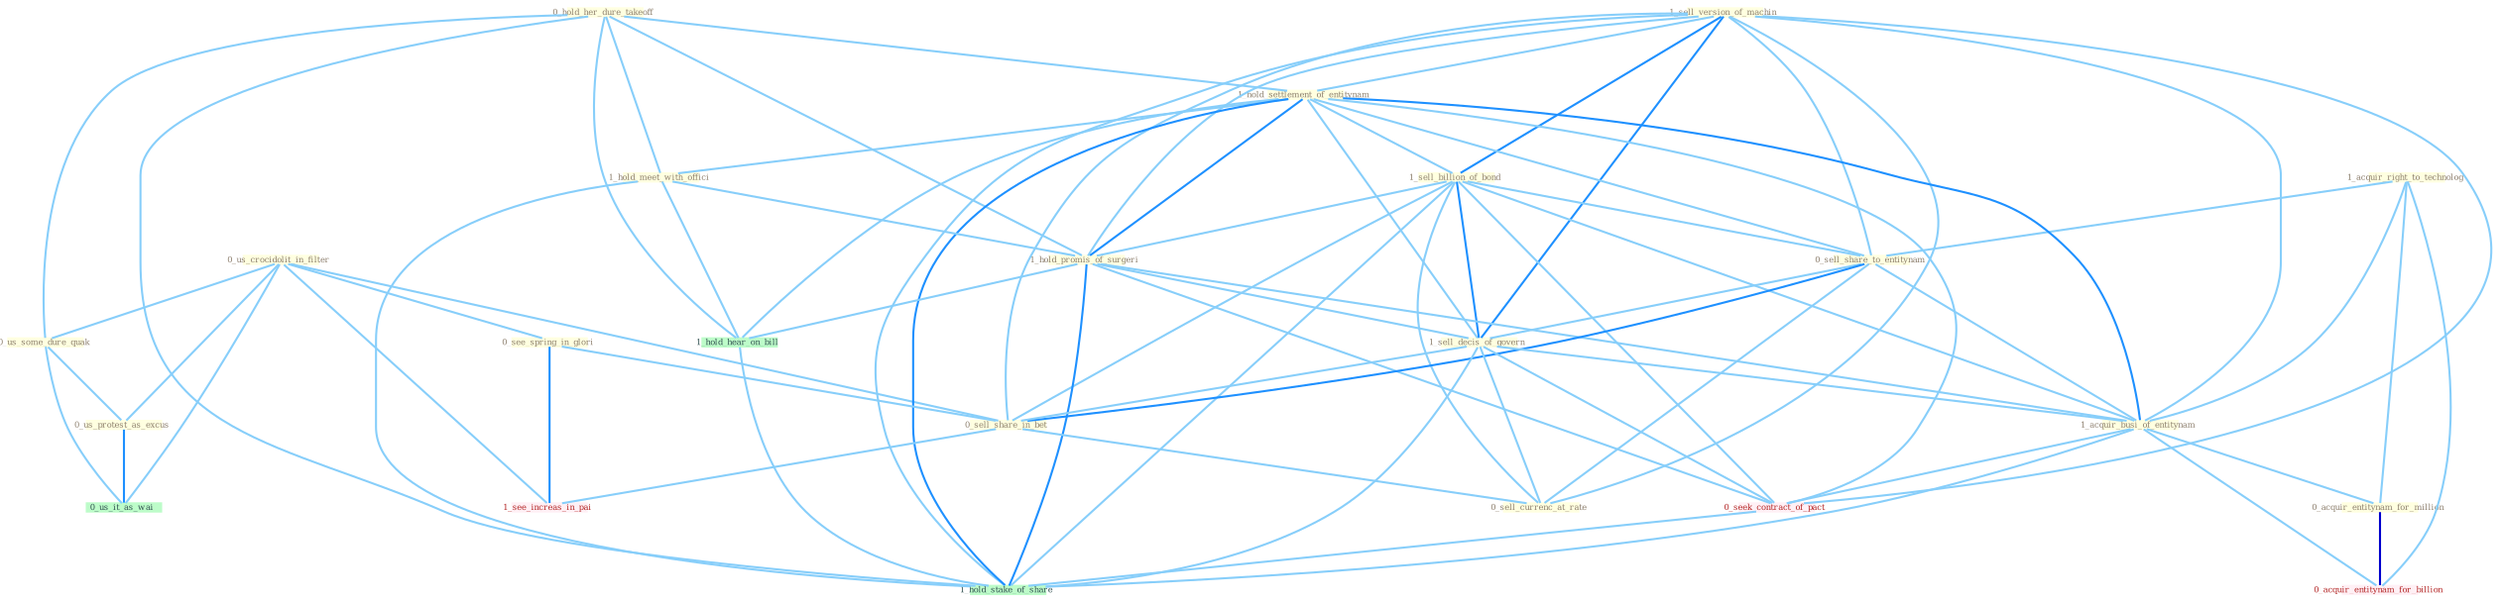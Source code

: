 Graph G{ 
    node
    [shape=polygon,style=filled,width=.5,height=.06,color="#BDFCC9",fixedsize=true,fontsize=4,
    fontcolor="#2f4f4f"];
    {node
    [color="#ffffe0", fontcolor="#8b7d6b"] "0_hold_her_dure_takeoff " "1_acquir_right_to_technolog " "0_us_crocidolit_in_filter " "0_us_some_dure_quak " "1_sell_version_of_machin " "1_hold_settlement_of_entitynam " "1_sell_billion_of_bond " "1_hold_meet_with_offici " "1_hold_promis_of_surgeri " "0_sell_share_to_entitynam " "0_see_spring_in_glori " "1_sell_decis_of_govern " "1_acquir_busi_of_entitynam " "0_us_protest_as_excus " "0_sell_share_in_bet " "0_sell_currenc_at_rate " "0_acquir_entitynam_for_million "}
{node [color="#fff0f5", fontcolor="#b22222"] "0_seek_contract_of_pact " "0_acquir_entitynam_for_billion " "1_see_increas_in_pai "}
edge [color="#B0E2FF"];

	"0_hold_her_dure_takeoff " -- "0_us_some_dure_quak " [w="1", color="#87cefa" ];
	"0_hold_her_dure_takeoff " -- "1_hold_settlement_of_entitynam " [w="1", color="#87cefa" ];
	"0_hold_her_dure_takeoff " -- "1_hold_meet_with_offici " [w="1", color="#87cefa" ];
	"0_hold_her_dure_takeoff " -- "1_hold_promis_of_surgeri " [w="1", color="#87cefa" ];
	"0_hold_her_dure_takeoff " -- "1_hold_hear_on_bill " [w="1", color="#87cefa" ];
	"0_hold_her_dure_takeoff " -- "1_hold_stake_of_share " [w="1", color="#87cefa" ];
	"1_acquir_right_to_technolog " -- "0_sell_share_to_entitynam " [w="1", color="#87cefa" ];
	"1_acquir_right_to_technolog " -- "1_acquir_busi_of_entitynam " [w="1", color="#87cefa" ];
	"1_acquir_right_to_technolog " -- "0_acquir_entitynam_for_million " [w="1", color="#87cefa" ];
	"1_acquir_right_to_technolog " -- "0_acquir_entitynam_for_billion " [w="1", color="#87cefa" ];
	"0_us_crocidolit_in_filter " -- "0_us_some_dure_quak " [w="1", color="#87cefa" ];
	"0_us_crocidolit_in_filter " -- "0_see_spring_in_glori " [w="1", color="#87cefa" ];
	"0_us_crocidolit_in_filter " -- "0_us_protest_as_excus " [w="1", color="#87cefa" ];
	"0_us_crocidolit_in_filter " -- "0_sell_share_in_bet " [w="1", color="#87cefa" ];
	"0_us_crocidolit_in_filter " -- "0_us_it_as_wai " [w="1", color="#87cefa" ];
	"0_us_crocidolit_in_filter " -- "1_see_increas_in_pai " [w="1", color="#87cefa" ];
	"0_us_some_dure_quak " -- "0_us_protest_as_excus " [w="1", color="#87cefa" ];
	"0_us_some_dure_quak " -- "0_us_it_as_wai " [w="1", color="#87cefa" ];
	"1_sell_version_of_machin " -- "1_hold_settlement_of_entitynam " [w="1", color="#87cefa" ];
	"1_sell_version_of_machin " -- "1_sell_billion_of_bond " [w="2", color="#1e90ff" , len=0.8];
	"1_sell_version_of_machin " -- "1_hold_promis_of_surgeri " [w="1", color="#87cefa" ];
	"1_sell_version_of_machin " -- "0_sell_share_to_entitynam " [w="1", color="#87cefa" ];
	"1_sell_version_of_machin " -- "1_sell_decis_of_govern " [w="2", color="#1e90ff" , len=0.8];
	"1_sell_version_of_machin " -- "1_acquir_busi_of_entitynam " [w="1", color="#87cefa" ];
	"1_sell_version_of_machin " -- "0_sell_share_in_bet " [w="1", color="#87cefa" ];
	"1_sell_version_of_machin " -- "0_sell_currenc_at_rate " [w="1", color="#87cefa" ];
	"1_sell_version_of_machin " -- "0_seek_contract_of_pact " [w="1", color="#87cefa" ];
	"1_sell_version_of_machin " -- "1_hold_stake_of_share " [w="1", color="#87cefa" ];
	"1_hold_settlement_of_entitynam " -- "1_sell_billion_of_bond " [w="1", color="#87cefa" ];
	"1_hold_settlement_of_entitynam " -- "1_hold_meet_with_offici " [w="1", color="#87cefa" ];
	"1_hold_settlement_of_entitynam " -- "1_hold_promis_of_surgeri " [w="2", color="#1e90ff" , len=0.8];
	"1_hold_settlement_of_entitynam " -- "0_sell_share_to_entitynam " [w="1", color="#87cefa" ];
	"1_hold_settlement_of_entitynam " -- "1_sell_decis_of_govern " [w="1", color="#87cefa" ];
	"1_hold_settlement_of_entitynam " -- "1_acquir_busi_of_entitynam " [w="2", color="#1e90ff" , len=0.8];
	"1_hold_settlement_of_entitynam " -- "0_seek_contract_of_pact " [w="1", color="#87cefa" ];
	"1_hold_settlement_of_entitynam " -- "1_hold_hear_on_bill " [w="1", color="#87cefa" ];
	"1_hold_settlement_of_entitynam " -- "1_hold_stake_of_share " [w="2", color="#1e90ff" , len=0.8];
	"1_sell_billion_of_bond " -- "1_hold_promis_of_surgeri " [w="1", color="#87cefa" ];
	"1_sell_billion_of_bond " -- "0_sell_share_to_entitynam " [w="1", color="#87cefa" ];
	"1_sell_billion_of_bond " -- "1_sell_decis_of_govern " [w="2", color="#1e90ff" , len=0.8];
	"1_sell_billion_of_bond " -- "1_acquir_busi_of_entitynam " [w="1", color="#87cefa" ];
	"1_sell_billion_of_bond " -- "0_sell_share_in_bet " [w="1", color="#87cefa" ];
	"1_sell_billion_of_bond " -- "0_sell_currenc_at_rate " [w="1", color="#87cefa" ];
	"1_sell_billion_of_bond " -- "0_seek_contract_of_pact " [w="1", color="#87cefa" ];
	"1_sell_billion_of_bond " -- "1_hold_stake_of_share " [w="1", color="#87cefa" ];
	"1_hold_meet_with_offici " -- "1_hold_promis_of_surgeri " [w="1", color="#87cefa" ];
	"1_hold_meet_with_offici " -- "1_hold_hear_on_bill " [w="1", color="#87cefa" ];
	"1_hold_meet_with_offici " -- "1_hold_stake_of_share " [w="1", color="#87cefa" ];
	"1_hold_promis_of_surgeri " -- "1_sell_decis_of_govern " [w="1", color="#87cefa" ];
	"1_hold_promis_of_surgeri " -- "1_acquir_busi_of_entitynam " [w="1", color="#87cefa" ];
	"1_hold_promis_of_surgeri " -- "0_seek_contract_of_pact " [w="1", color="#87cefa" ];
	"1_hold_promis_of_surgeri " -- "1_hold_hear_on_bill " [w="1", color="#87cefa" ];
	"1_hold_promis_of_surgeri " -- "1_hold_stake_of_share " [w="2", color="#1e90ff" , len=0.8];
	"0_sell_share_to_entitynam " -- "1_sell_decis_of_govern " [w="1", color="#87cefa" ];
	"0_sell_share_to_entitynam " -- "1_acquir_busi_of_entitynam " [w="1", color="#87cefa" ];
	"0_sell_share_to_entitynam " -- "0_sell_share_in_bet " [w="2", color="#1e90ff" , len=0.8];
	"0_sell_share_to_entitynam " -- "0_sell_currenc_at_rate " [w="1", color="#87cefa" ];
	"0_see_spring_in_glori " -- "0_sell_share_in_bet " [w="1", color="#87cefa" ];
	"0_see_spring_in_glori " -- "1_see_increas_in_pai " [w="2", color="#1e90ff" , len=0.8];
	"1_sell_decis_of_govern " -- "1_acquir_busi_of_entitynam " [w="1", color="#87cefa" ];
	"1_sell_decis_of_govern " -- "0_sell_share_in_bet " [w="1", color="#87cefa" ];
	"1_sell_decis_of_govern " -- "0_sell_currenc_at_rate " [w="1", color="#87cefa" ];
	"1_sell_decis_of_govern " -- "0_seek_contract_of_pact " [w="1", color="#87cefa" ];
	"1_sell_decis_of_govern " -- "1_hold_stake_of_share " [w="1", color="#87cefa" ];
	"1_acquir_busi_of_entitynam " -- "0_acquir_entitynam_for_million " [w="1", color="#87cefa" ];
	"1_acquir_busi_of_entitynam " -- "0_seek_contract_of_pact " [w="1", color="#87cefa" ];
	"1_acquir_busi_of_entitynam " -- "0_acquir_entitynam_for_billion " [w="1", color="#87cefa" ];
	"1_acquir_busi_of_entitynam " -- "1_hold_stake_of_share " [w="1", color="#87cefa" ];
	"0_us_protest_as_excus " -- "0_us_it_as_wai " [w="2", color="#1e90ff" , len=0.8];
	"0_sell_share_in_bet " -- "0_sell_currenc_at_rate " [w="1", color="#87cefa" ];
	"0_sell_share_in_bet " -- "1_see_increas_in_pai " [w="1", color="#87cefa" ];
	"0_acquir_entitynam_for_million " -- "0_acquir_entitynam_for_billion " [w="3", color="#0000cd" , len=0.6];
	"0_seek_contract_of_pact " -- "1_hold_stake_of_share " [w="1", color="#87cefa" ];
	"1_hold_hear_on_bill " -- "1_hold_stake_of_share " [w="1", color="#87cefa" ];
}